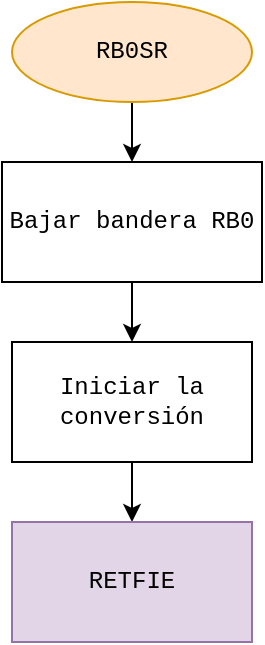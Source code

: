 <mxfile version="10.7.5" type="device"><diagram id="SaOR370Wr3JZkG5yW5pb" name="Page-1"><mxGraphModel dx="1058" dy="808" grid="1" gridSize="10" guides="1" tooltips="1" connect="1" arrows="1" fold="1" page="1" pageScale="1" pageWidth="2336" pageHeight="1654" math="0" shadow="0"><root><mxCell id="0"/><mxCell id="1" parent="0"/><mxCell id="t24LurAA_fGRdKXfZuLG-5" style="edgeStyle=orthogonalEdgeStyle;rounded=0;orthogonalLoop=1;jettySize=auto;html=1;exitX=0.5;exitY=1;exitDx=0;exitDy=0;entryX=0.5;entryY=0;entryDx=0;entryDy=0;fontFamily=Courier New;" edge="1" parent="1" source="t24LurAA_fGRdKXfZuLG-1" target="t24LurAA_fGRdKXfZuLG-2"><mxGeometry relative="1" as="geometry"/></mxCell><mxCell id="t24LurAA_fGRdKXfZuLG-1" value="RB0SR" style="ellipse;whiteSpace=wrap;html=1;fillColor=#ffe6cc;strokeColor=#d79b00;fontFamily=Courier New;" vertex="1" parent="1"><mxGeometry x="460" y="20" width="120" height="50" as="geometry"/></mxCell><mxCell id="t24LurAA_fGRdKXfZuLG-6" style="edgeStyle=orthogonalEdgeStyle;rounded=0;orthogonalLoop=1;jettySize=auto;html=1;entryX=0.5;entryY=0;entryDx=0;entryDy=0;fontFamily=Courier New;" edge="1" parent="1" source="t24LurAA_fGRdKXfZuLG-2" target="t24LurAA_fGRdKXfZuLG-3"><mxGeometry relative="1" as="geometry"/></mxCell><mxCell id="t24LurAA_fGRdKXfZuLG-2" value="Bajar bandera RB0" style="rounded=0;whiteSpace=wrap;html=1;fontFamily=Courier New;" vertex="1" parent="1"><mxGeometry x="455" y="100" width="130" height="60" as="geometry"/></mxCell><mxCell id="t24LurAA_fGRdKXfZuLG-7" style="edgeStyle=orthogonalEdgeStyle;rounded=0;orthogonalLoop=1;jettySize=auto;html=1;entryX=0.5;entryY=0;entryDx=0;entryDy=0;fontFamily=Courier New;" edge="1" parent="1" source="t24LurAA_fGRdKXfZuLG-3" target="t24LurAA_fGRdKXfZuLG-4"><mxGeometry relative="1" as="geometry"/></mxCell><mxCell id="t24LurAA_fGRdKXfZuLG-3" value="Iniciar la conversión" style="rounded=0;whiteSpace=wrap;html=1;fontFamily=Courier New;" vertex="1" parent="1"><mxGeometry x="460" y="190" width="120" height="60" as="geometry"/></mxCell><mxCell id="t24LurAA_fGRdKXfZuLG-4" value="RETFIE" style="rounded=0;whiteSpace=wrap;html=1;fontFamily=Courier New;fillColor=#e1d5e7;strokeColor=#9673a6;" vertex="1" parent="1"><mxGeometry x="460" y="280" width="120" height="60" as="geometry"/></mxCell></root></mxGraphModel></diagram></mxfile>